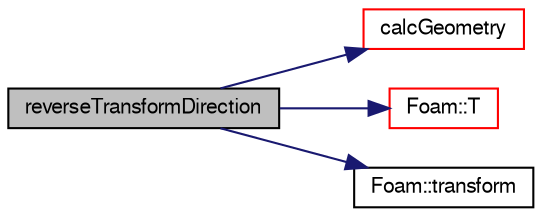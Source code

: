 digraph "reverseTransformDirection"
{
  bgcolor="transparent";
  edge [fontname="FreeSans",fontsize="10",labelfontname="FreeSans",labelfontsize="10"];
  node [fontname="FreeSans",fontsize="10",shape=record];
  rankdir="LR";
  Node1066 [label="reverseTransformDirection",height=0.2,width=0.4,color="black", fillcolor="grey75", style="filled", fontcolor="black"];
  Node1066 -> Node1067 [color="midnightblue",fontsize="10",style="solid",fontname="FreeSans"];
  Node1067 [label="calcGeometry",height=0.2,width=0.4,color="red",URL="$a24946.html#a58bb4c0382e9ee570811fb3f005a0a97",tooltip="Calculate the patch geometry. "];
  Node1066 -> Node1073 [color="midnightblue",fontsize="10",style="solid",fontname="FreeSans"];
  Node1073 [label="Foam::T",height=0.2,width=0.4,color="red",URL="$a21124.html#ae57fda0abb14bb0944947c463c6e09d4"];
  Node1066 -> Node1078 [color="midnightblue",fontsize="10",style="solid",fontname="FreeSans"];
  Node1078 [label="Foam::transform",height=0.2,width=0.4,color="black",URL="$a21124.html#a919915170941701c1223291531ad010c"];
}
